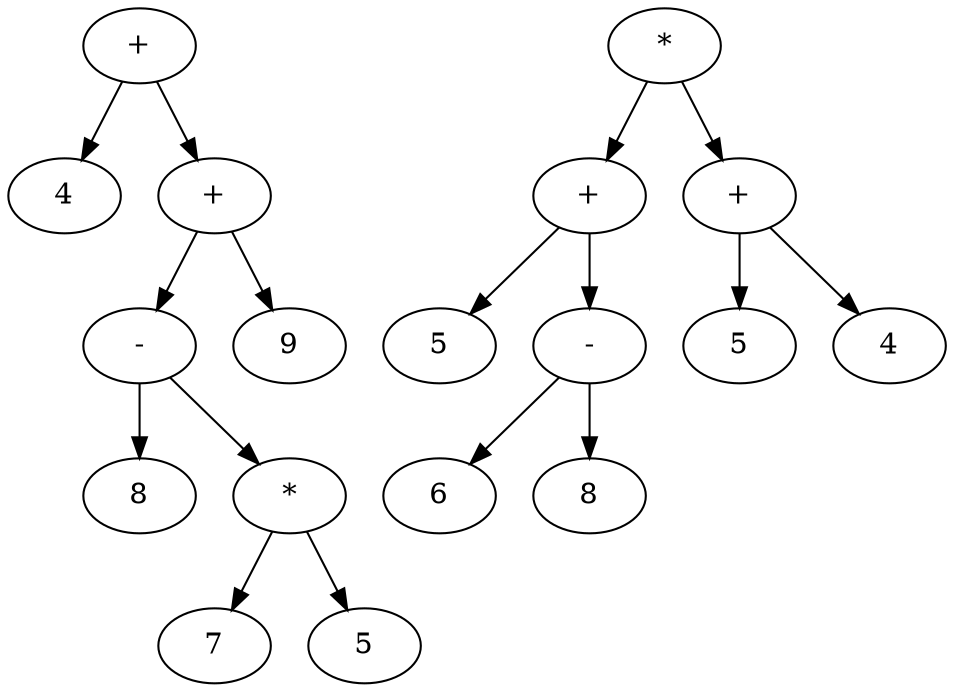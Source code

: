 // root
digraph {
	16 [label="+"]
	15 [label=4]
	16 -> 15
	22 [label="+"]
	16 -> 22
	18 [label="-"]
	22 -> 18
	17 [label=8]
	18 -> 17
	20 [label="*"]
	18 -> 20
	19 [label=7]
	20 -> 19
	21 [label=5]
	20 -> 21
	23 [label=9]
	22 -> 23
	32 [label="*"]
	28 [label="+"]
	32 -> 28
	27 [label=5]
	28 -> 27
	30 [label="-"]
	28 -> 30
	29 [label=6]
	30 -> 29
	31 [label=8]
	30 -> 31
	34 [label="+"]
	32 -> 34
	33 [label=5]
	34 -> 33
	35 [label=4]
	34 -> 35
}
